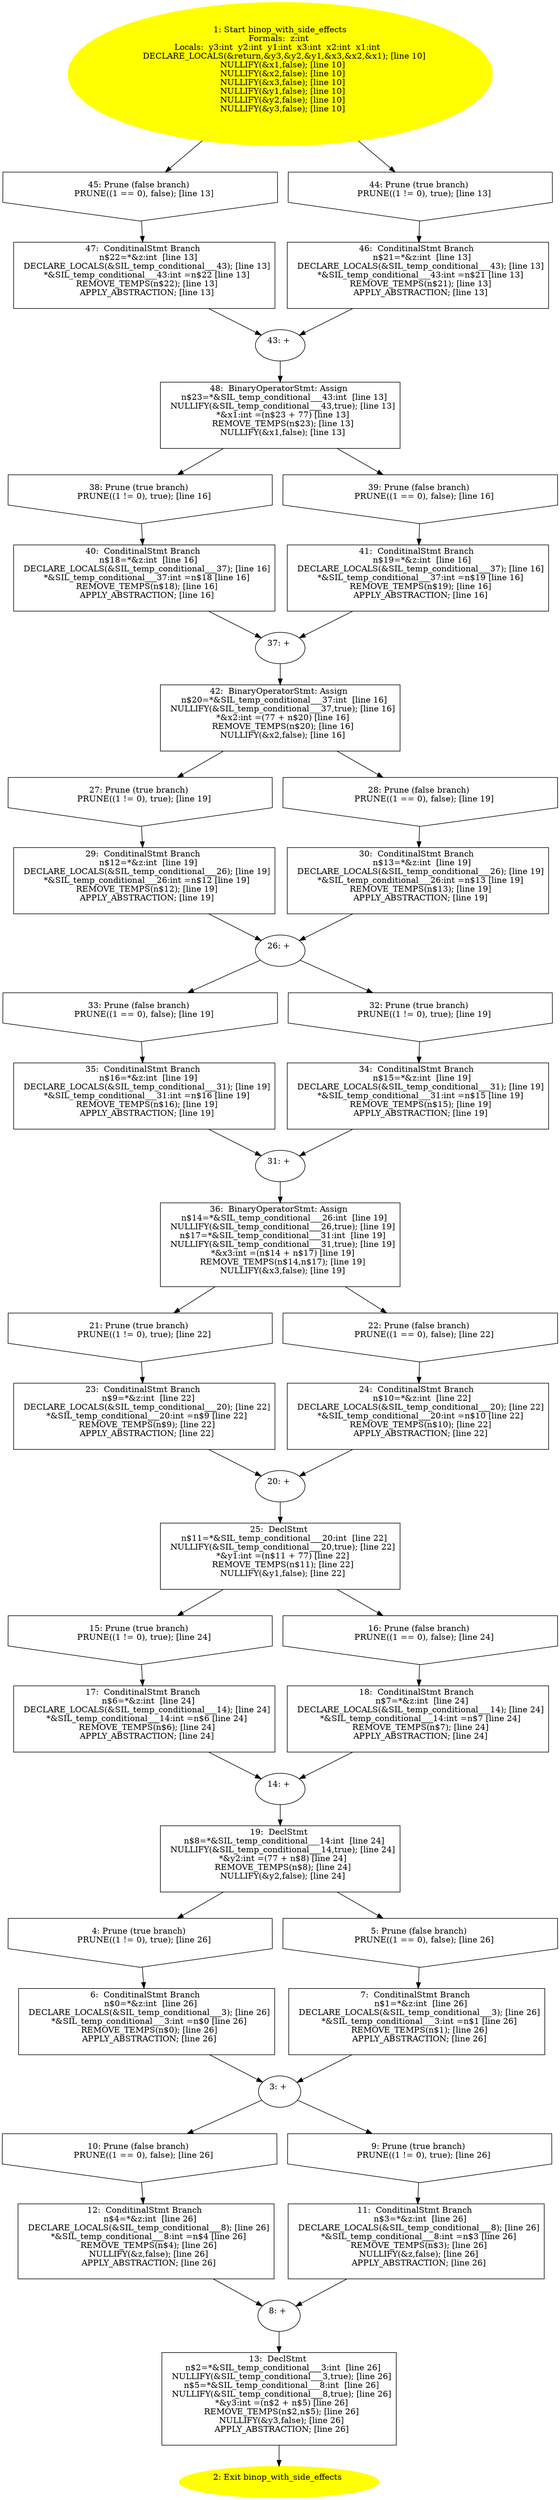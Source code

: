 digraph iCFG {
48 [label="48:  BinaryOperatorStmt: Assign \n   n$23=*&SIL_temp_conditional___43:int  [line 13]\n  NULLIFY(&SIL_temp_conditional___43,true); [line 13]\n  *&x1:int =(n$23 + 77) [line 13]\n  REMOVE_TEMPS(n$23); [line 13]\n  NULLIFY(&x1,false); [line 13]\n " shape="box"]
	

	 48 -> 38 ;
	 48 -> 39 ;
47 [label="47:  ConditinalStmt Branch \n   n$22=*&z:int  [line 13]\n  DECLARE_LOCALS(&SIL_temp_conditional___43); [line 13]\n  *&SIL_temp_conditional___43:int =n$22 [line 13]\n  REMOVE_TEMPS(n$22); [line 13]\n  APPLY_ABSTRACTION; [line 13]\n " shape="box"]
	

	 47 -> 43 ;
46 [label="46:  ConditinalStmt Branch \n   n$21=*&z:int  [line 13]\n  DECLARE_LOCALS(&SIL_temp_conditional___43); [line 13]\n  *&SIL_temp_conditional___43:int =n$21 [line 13]\n  REMOVE_TEMPS(n$21); [line 13]\n  APPLY_ABSTRACTION; [line 13]\n " shape="box"]
	

	 46 -> 43 ;
45 [label="45: Prune (false branch) \n   PRUNE((1 == 0), false); [line 13]\n " shape="invhouse"]
	

	 45 -> 47 ;
44 [label="44: Prune (true branch) \n   PRUNE((1 != 0), true); [line 13]\n " shape="invhouse"]
	

	 44 -> 46 ;
43 [label="43: + \n  " ]
	

	 43 -> 48 ;
42 [label="42:  BinaryOperatorStmt: Assign \n   n$20=*&SIL_temp_conditional___37:int  [line 16]\n  NULLIFY(&SIL_temp_conditional___37,true); [line 16]\n  *&x2:int =(77 + n$20) [line 16]\n  REMOVE_TEMPS(n$20); [line 16]\n  NULLIFY(&x2,false); [line 16]\n " shape="box"]
	

	 42 -> 27 ;
	 42 -> 28 ;
41 [label="41:  ConditinalStmt Branch \n   n$19=*&z:int  [line 16]\n  DECLARE_LOCALS(&SIL_temp_conditional___37); [line 16]\n  *&SIL_temp_conditional___37:int =n$19 [line 16]\n  REMOVE_TEMPS(n$19); [line 16]\n  APPLY_ABSTRACTION; [line 16]\n " shape="box"]
	

	 41 -> 37 ;
40 [label="40:  ConditinalStmt Branch \n   n$18=*&z:int  [line 16]\n  DECLARE_LOCALS(&SIL_temp_conditional___37); [line 16]\n  *&SIL_temp_conditional___37:int =n$18 [line 16]\n  REMOVE_TEMPS(n$18); [line 16]\n  APPLY_ABSTRACTION; [line 16]\n " shape="box"]
	

	 40 -> 37 ;
39 [label="39: Prune (false branch) \n   PRUNE((1 == 0), false); [line 16]\n " shape="invhouse"]
	

	 39 -> 41 ;
38 [label="38: Prune (true branch) \n   PRUNE((1 != 0), true); [line 16]\n " shape="invhouse"]
	

	 38 -> 40 ;
37 [label="37: + \n  " ]
	

	 37 -> 42 ;
36 [label="36:  BinaryOperatorStmt: Assign \n   n$14=*&SIL_temp_conditional___26:int  [line 19]\n  NULLIFY(&SIL_temp_conditional___26,true); [line 19]\n  n$17=*&SIL_temp_conditional___31:int  [line 19]\n  NULLIFY(&SIL_temp_conditional___31,true); [line 19]\n  *&x3:int =(n$14 + n$17) [line 19]\n  REMOVE_TEMPS(n$14,n$17); [line 19]\n  NULLIFY(&x3,false); [line 19]\n " shape="box"]
	

	 36 -> 21 ;
	 36 -> 22 ;
35 [label="35:  ConditinalStmt Branch \n   n$16=*&z:int  [line 19]\n  DECLARE_LOCALS(&SIL_temp_conditional___31); [line 19]\n  *&SIL_temp_conditional___31:int =n$16 [line 19]\n  REMOVE_TEMPS(n$16); [line 19]\n  APPLY_ABSTRACTION; [line 19]\n " shape="box"]
	

	 35 -> 31 ;
34 [label="34:  ConditinalStmt Branch \n   n$15=*&z:int  [line 19]\n  DECLARE_LOCALS(&SIL_temp_conditional___31); [line 19]\n  *&SIL_temp_conditional___31:int =n$15 [line 19]\n  REMOVE_TEMPS(n$15); [line 19]\n  APPLY_ABSTRACTION; [line 19]\n " shape="box"]
	

	 34 -> 31 ;
33 [label="33: Prune (false branch) \n   PRUNE((1 == 0), false); [line 19]\n " shape="invhouse"]
	

	 33 -> 35 ;
32 [label="32: Prune (true branch) \n   PRUNE((1 != 0), true); [line 19]\n " shape="invhouse"]
	

	 32 -> 34 ;
31 [label="31: + \n  " ]
	

	 31 -> 36 ;
30 [label="30:  ConditinalStmt Branch \n   n$13=*&z:int  [line 19]\n  DECLARE_LOCALS(&SIL_temp_conditional___26); [line 19]\n  *&SIL_temp_conditional___26:int =n$13 [line 19]\n  REMOVE_TEMPS(n$13); [line 19]\n  APPLY_ABSTRACTION; [line 19]\n " shape="box"]
	

	 30 -> 26 ;
29 [label="29:  ConditinalStmt Branch \n   n$12=*&z:int  [line 19]\n  DECLARE_LOCALS(&SIL_temp_conditional___26); [line 19]\n  *&SIL_temp_conditional___26:int =n$12 [line 19]\n  REMOVE_TEMPS(n$12); [line 19]\n  APPLY_ABSTRACTION; [line 19]\n " shape="box"]
	

	 29 -> 26 ;
28 [label="28: Prune (false branch) \n   PRUNE((1 == 0), false); [line 19]\n " shape="invhouse"]
	

	 28 -> 30 ;
27 [label="27: Prune (true branch) \n   PRUNE((1 != 0), true); [line 19]\n " shape="invhouse"]
	

	 27 -> 29 ;
26 [label="26: + \n  " ]
	

	 26 -> 32 ;
	 26 -> 33 ;
25 [label="25:  DeclStmt \n   n$11=*&SIL_temp_conditional___20:int  [line 22]\n  NULLIFY(&SIL_temp_conditional___20,true); [line 22]\n  *&y1:int =(n$11 + 77) [line 22]\n  REMOVE_TEMPS(n$11); [line 22]\n  NULLIFY(&y1,false); [line 22]\n " shape="box"]
	

	 25 -> 15 ;
	 25 -> 16 ;
24 [label="24:  ConditinalStmt Branch \n   n$10=*&z:int  [line 22]\n  DECLARE_LOCALS(&SIL_temp_conditional___20); [line 22]\n  *&SIL_temp_conditional___20:int =n$10 [line 22]\n  REMOVE_TEMPS(n$10); [line 22]\n  APPLY_ABSTRACTION; [line 22]\n " shape="box"]
	

	 24 -> 20 ;
23 [label="23:  ConditinalStmt Branch \n   n$9=*&z:int  [line 22]\n  DECLARE_LOCALS(&SIL_temp_conditional___20); [line 22]\n  *&SIL_temp_conditional___20:int =n$9 [line 22]\n  REMOVE_TEMPS(n$9); [line 22]\n  APPLY_ABSTRACTION; [line 22]\n " shape="box"]
	

	 23 -> 20 ;
22 [label="22: Prune (false branch) \n   PRUNE((1 == 0), false); [line 22]\n " shape="invhouse"]
	

	 22 -> 24 ;
21 [label="21: Prune (true branch) \n   PRUNE((1 != 0), true); [line 22]\n " shape="invhouse"]
	

	 21 -> 23 ;
20 [label="20: + \n  " ]
	

	 20 -> 25 ;
19 [label="19:  DeclStmt \n   n$8=*&SIL_temp_conditional___14:int  [line 24]\n  NULLIFY(&SIL_temp_conditional___14,true); [line 24]\n  *&y2:int =(77 + n$8) [line 24]\n  REMOVE_TEMPS(n$8); [line 24]\n  NULLIFY(&y2,false); [line 24]\n " shape="box"]
	

	 19 -> 4 ;
	 19 -> 5 ;
18 [label="18:  ConditinalStmt Branch \n   n$7=*&z:int  [line 24]\n  DECLARE_LOCALS(&SIL_temp_conditional___14); [line 24]\n  *&SIL_temp_conditional___14:int =n$7 [line 24]\n  REMOVE_TEMPS(n$7); [line 24]\n  APPLY_ABSTRACTION; [line 24]\n " shape="box"]
	

	 18 -> 14 ;
17 [label="17:  ConditinalStmt Branch \n   n$6=*&z:int  [line 24]\n  DECLARE_LOCALS(&SIL_temp_conditional___14); [line 24]\n  *&SIL_temp_conditional___14:int =n$6 [line 24]\n  REMOVE_TEMPS(n$6); [line 24]\n  APPLY_ABSTRACTION; [line 24]\n " shape="box"]
	

	 17 -> 14 ;
16 [label="16: Prune (false branch) \n   PRUNE((1 == 0), false); [line 24]\n " shape="invhouse"]
	

	 16 -> 18 ;
15 [label="15: Prune (true branch) \n   PRUNE((1 != 0), true); [line 24]\n " shape="invhouse"]
	

	 15 -> 17 ;
14 [label="14: + \n  " ]
	

	 14 -> 19 ;
13 [label="13:  DeclStmt \n   n$2=*&SIL_temp_conditional___3:int  [line 26]\n  NULLIFY(&SIL_temp_conditional___3,true); [line 26]\n  n$5=*&SIL_temp_conditional___8:int  [line 26]\n  NULLIFY(&SIL_temp_conditional___8,true); [line 26]\n  *&y3:int =(n$2 + n$5) [line 26]\n  REMOVE_TEMPS(n$2,n$5); [line 26]\n  NULLIFY(&y3,false); [line 26]\n  APPLY_ABSTRACTION; [line 26]\n " shape="box"]
	

	 13 -> 2 ;
12 [label="12:  ConditinalStmt Branch \n   n$4=*&z:int  [line 26]\n  DECLARE_LOCALS(&SIL_temp_conditional___8); [line 26]\n  *&SIL_temp_conditional___8:int =n$4 [line 26]\n  REMOVE_TEMPS(n$4); [line 26]\n  NULLIFY(&z,false); [line 26]\n  APPLY_ABSTRACTION; [line 26]\n " shape="box"]
	

	 12 -> 8 ;
11 [label="11:  ConditinalStmt Branch \n   n$3=*&z:int  [line 26]\n  DECLARE_LOCALS(&SIL_temp_conditional___8); [line 26]\n  *&SIL_temp_conditional___8:int =n$3 [line 26]\n  REMOVE_TEMPS(n$3); [line 26]\n  NULLIFY(&z,false); [line 26]\n  APPLY_ABSTRACTION; [line 26]\n " shape="box"]
	

	 11 -> 8 ;
10 [label="10: Prune (false branch) \n   PRUNE((1 == 0), false); [line 26]\n " shape="invhouse"]
	

	 10 -> 12 ;
9 [label="9: Prune (true branch) \n   PRUNE((1 != 0), true); [line 26]\n " shape="invhouse"]
	

	 9 -> 11 ;
8 [label="8: + \n  " ]
	

	 8 -> 13 ;
7 [label="7:  ConditinalStmt Branch \n   n$1=*&z:int  [line 26]\n  DECLARE_LOCALS(&SIL_temp_conditional___3); [line 26]\n  *&SIL_temp_conditional___3:int =n$1 [line 26]\n  REMOVE_TEMPS(n$1); [line 26]\n  APPLY_ABSTRACTION; [line 26]\n " shape="box"]
	

	 7 -> 3 ;
6 [label="6:  ConditinalStmt Branch \n   n$0=*&z:int  [line 26]\n  DECLARE_LOCALS(&SIL_temp_conditional___3); [line 26]\n  *&SIL_temp_conditional___3:int =n$0 [line 26]\n  REMOVE_TEMPS(n$0); [line 26]\n  APPLY_ABSTRACTION; [line 26]\n " shape="box"]
	

	 6 -> 3 ;
5 [label="5: Prune (false branch) \n   PRUNE((1 == 0), false); [line 26]\n " shape="invhouse"]
	

	 5 -> 7 ;
4 [label="4: Prune (true branch) \n   PRUNE((1 != 0), true); [line 26]\n " shape="invhouse"]
	

	 4 -> 6 ;
3 [label="3: + \n  " ]
	

	 3 -> 9 ;
	 3 -> 10 ;
2 [label="2: Exit binop_with_side_effects \n  " color=yellow style=filled]
	

1 [label="1: Start binop_with_side_effects\nFormals:  z:int \nLocals:  y3:int  y2:int  y1:int  x3:int  x2:int  x1:int  \n   DECLARE_LOCALS(&return,&y3,&y2,&y1,&x3,&x2,&x1); [line 10]\n  NULLIFY(&x1,false); [line 10]\n  NULLIFY(&x2,false); [line 10]\n  NULLIFY(&x3,false); [line 10]\n  NULLIFY(&y1,false); [line 10]\n  NULLIFY(&y2,false); [line 10]\n  NULLIFY(&y3,false); [line 10]\n " color=yellow style=filled]
	

	 1 -> 44 ;
	 1 -> 45 ;
}
